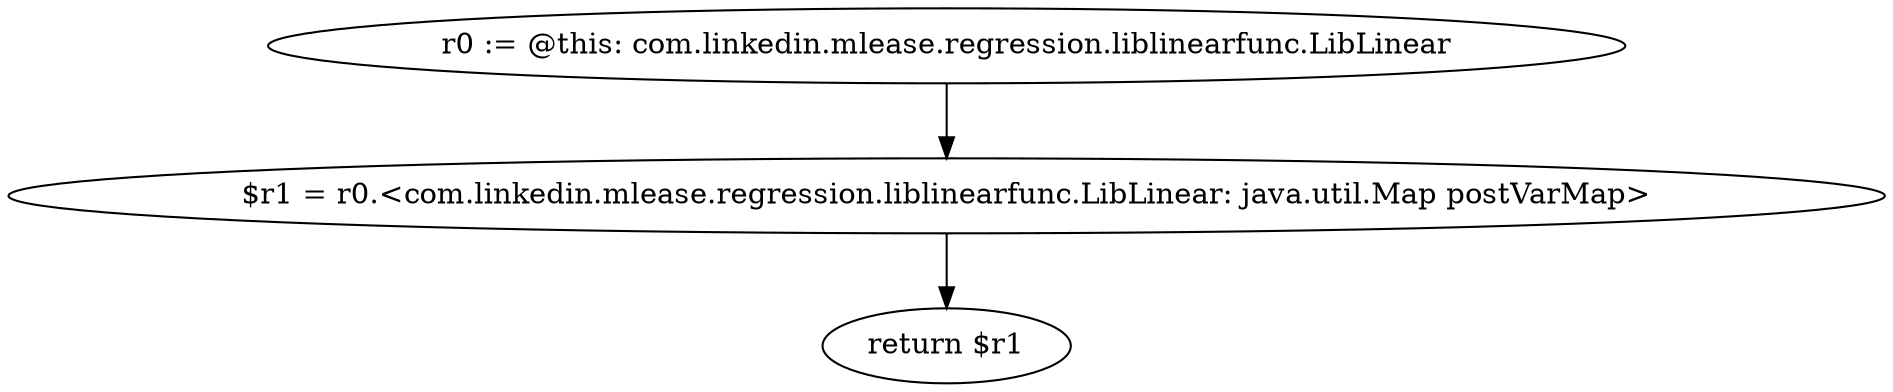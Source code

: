 digraph "unitGraph" {
    "r0 := @this: com.linkedin.mlease.regression.liblinearfunc.LibLinear"
    "$r1 = r0.<com.linkedin.mlease.regression.liblinearfunc.LibLinear: java.util.Map postVarMap>"
    "return $r1"
    "r0 := @this: com.linkedin.mlease.regression.liblinearfunc.LibLinear"->"$r1 = r0.<com.linkedin.mlease.regression.liblinearfunc.LibLinear: java.util.Map postVarMap>";
    "$r1 = r0.<com.linkedin.mlease.regression.liblinearfunc.LibLinear: java.util.Map postVarMap>"->"return $r1";
}
